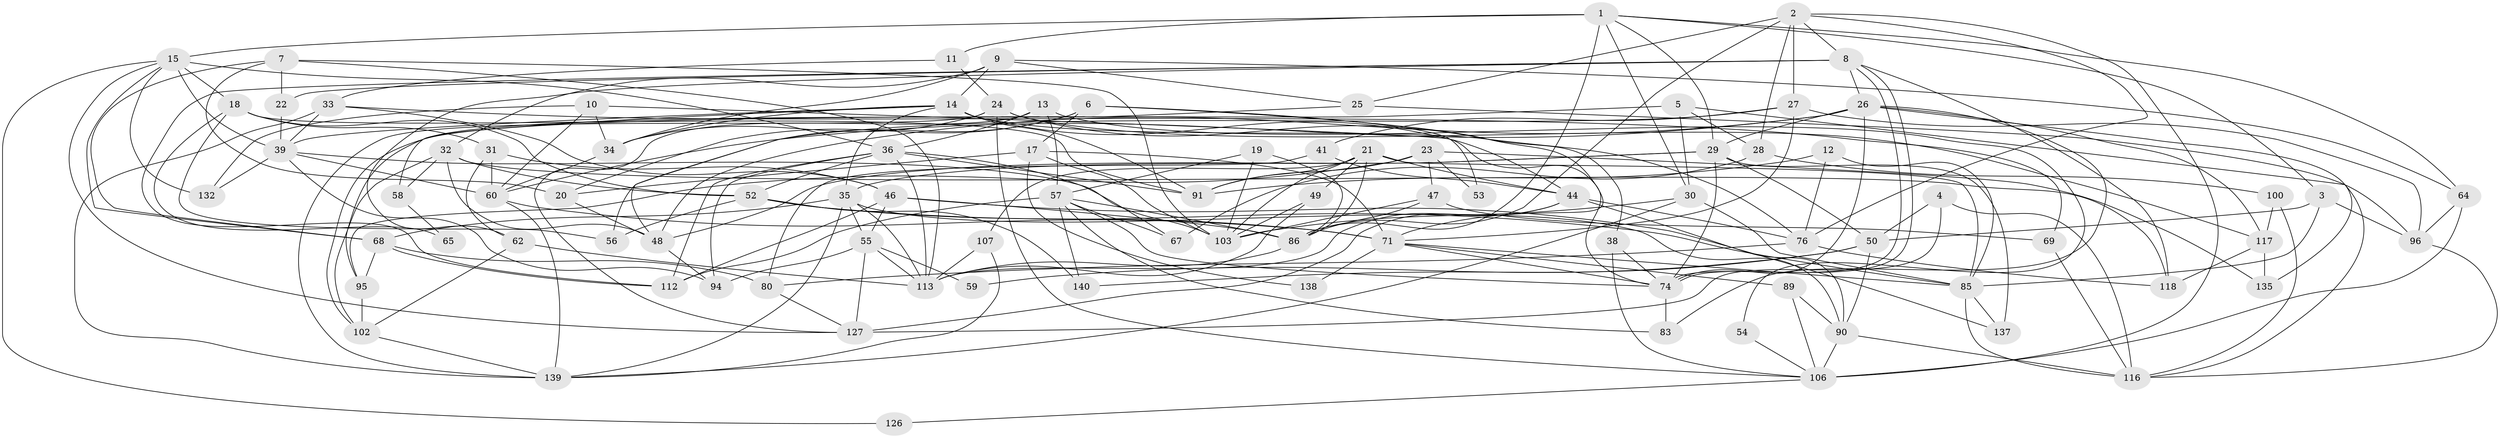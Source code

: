 // original degree distribution, {6: 0.08391608391608392, 3: 0.3146853146853147, 4: 0.2937062937062937, 7: 0.03496503496503497, 5: 0.18181818181818182, 2: 0.08391608391608392, 8: 0.006993006993006993}
// Generated by graph-tools (version 1.1) at 2025/11/02/27/25 16:11:20]
// undirected, 90 vertices, 227 edges
graph export_dot {
graph [start="1"]
  node [color=gray90,style=filled];
  1 [super="+122"];
  2 [super="+40"];
  3 [super="+136"];
  4;
  5 [super="+43"];
  6 [super="+66"];
  7 [super="+93"];
  8 [super="+82"];
  9 [super="+79"];
  10 [super="+72"];
  11;
  12;
  13 [super="+125"];
  14 [super="+51"];
  15 [super="+16"];
  17 [super="+88"];
  18;
  19;
  20;
  21 [super="+105"];
  22;
  23 [super="+84"];
  24 [super="+120"];
  25;
  26 [super="+45"];
  27;
  28 [super="+119"];
  29 [super="+98"];
  30;
  31 [super="+81"];
  32 [super="+37"];
  33 [super="+61"];
  34;
  35 [super="+63"];
  36 [super="+97"];
  38 [super="+42"];
  39 [super="+104"];
  41;
  44 [super="+77"];
  46 [super="+78"];
  47;
  48 [super="+73"];
  49;
  50 [super="+70"];
  52 [super="+115"];
  53;
  54;
  55 [super="+99"];
  56 [super="+129"];
  57 [super="+114"];
  58;
  59;
  60 [super="+92"];
  62;
  64 [super="+111"];
  65;
  67;
  68 [super="+75"];
  69;
  71 [super="+131"];
  74 [super="+134"];
  76 [super="+87"];
  80;
  83;
  85 [super="+101"];
  86 [super="+121"];
  89;
  90 [super="+110"];
  91 [super="+109"];
  94;
  95 [super="+128"];
  96 [super="+108"];
  100;
  102 [super="+142"];
  103 [super="+123"];
  106 [super="+143"];
  107;
  112 [super="+130"];
  113 [super="+133"];
  116 [super="+124"];
  117;
  118;
  126;
  127;
  132;
  135;
  137;
  138;
  139 [super="+141"];
  140;
  1 -- 3;
  1 -- 11;
  1 -- 30;
  1 -- 86;
  1 -- 64;
  1 -- 29;
  1 -- 15 [weight=2];
  2 -- 28;
  2 -- 8;
  2 -- 25;
  2 -- 76;
  2 -- 27;
  2 -- 106;
  2 -- 86;
  3 -- 50;
  3 -- 96;
  3 -- 85;
  4 -- 116;
  4 -- 127;
  4 -- 50;
  5 -- 30;
  5 -- 102;
  5 -- 28;
  5 -- 116;
  6 -- 71;
  6 -- 20;
  6 -- 48 [weight=2];
  6 -- 17;
  6 -- 53;
  7 -- 20;
  7 -- 113;
  7 -- 103;
  7 -- 22;
  7 -- 68;
  8 -- 74;
  8 -- 74;
  8 -- 22;
  8 -- 112;
  8 -- 26;
  8 -- 118;
  8 -- 62;
  9 -- 34;
  9 -- 25;
  9 -- 64;
  9 -- 14;
  9 -- 32;
  10 -- 34;
  10 -- 132;
  10 -- 74;
  10 -- 60;
  11 -- 33;
  11 -- 24;
  12 -- 76;
  12 -- 85;
  12 -- 91;
  13 -- 127;
  13 -- 54;
  13 -- 57;
  13 -- 36;
  14 -- 91;
  14 -- 34;
  14 -- 58;
  14 -- 76;
  14 -- 39;
  14 -- 44;
  14 -- 35;
  15 -- 39;
  15 -- 68;
  15 -- 127;
  15 -- 18;
  15 -- 132;
  15 -- 36;
  15 -- 126;
  17 -- 20;
  17 -- 138;
  17 -- 71;
  17 -- 103;
  18 -- 65;
  18 -- 56;
  18 -- 52;
  18 -- 91;
  18 -- 31;
  19 -- 103;
  19 -- 86;
  19 -- 57;
  20 -- 48;
  21 -- 107;
  21 -- 85;
  21 -- 49;
  21 -- 103;
  21 -- 91;
  21 -- 44;
  21 -- 86;
  22 -- 39;
  23 -- 47;
  23 -- 91;
  23 -- 135;
  23 -- 53;
  23 -- 95;
  24 -- 34;
  24 -- 117;
  24 -- 139;
  24 -- 38;
  24 -- 106;
  25 -- 96;
  25 -- 95;
  26 -- 135;
  26 -- 29;
  26 -- 60;
  26 -- 48;
  26 -- 83;
  26 -- 74;
  26 -- 117;
  27 -- 41;
  27 -- 56;
  27 -- 71;
  27 -- 96;
  28 -- 67;
  28 -- 100;
  29 -- 35;
  29 -- 137;
  29 -- 48;
  29 -- 74;
  29 -- 50;
  30 -- 139;
  30 -- 85;
  30 -- 103;
  31 -- 46 [weight=2];
  31 -- 62;
  31 -- 60;
  32 -- 118;
  32 -- 102;
  32 -- 58;
  32 -- 52;
  32 -- 48;
  33 -- 46;
  33 -- 69;
  33 -- 139;
  33 -- 39;
  34 -- 60;
  35 -- 139;
  35 -- 55;
  35 -- 113;
  35 -- 68;
  35 -- 90;
  36 -- 112;
  36 -- 113;
  36 -- 67;
  36 -- 52;
  36 -- 94;
  36 -- 91;
  38 -- 74;
  38 -- 106;
  39 -- 132;
  39 -- 103;
  39 -- 94;
  39 -- 60;
  41 -- 80;
  41 -- 44;
  44 -- 127;
  44 -- 76;
  44 -- 113;
  44 -- 90;
  46 -- 86;
  46 -- 137;
  46 -- 112;
  46 -- 55;
  47 -- 86;
  47 -- 103;
  47 -- 69;
  48 -- 94;
  49 -- 113;
  49 -- 103;
  50 -- 59;
  50 -- 90;
  50 -- 140;
  52 -- 56;
  52 -- 71;
  52 -- 140;
  52 -- 85;
  54 -- 106;
  55 -- 113;
  55 -- 127;
  55 -- 59;
  55 -- 94;
  57 -- 67;
  57 -- 83;
  57 -- 112;
  57 -- 140;
  57 -- 86;
  57 -- 74;
  58 -- 65;
  60 -- 139;
  60 -- 71;
  62 -- 102;
  62 -- 113;
  64 -- 106 [weight=3];
  64 -- 96;
  68 -- 112;
  68 -- 80;
  68 -- 95 [weight=2];
  69 -- 116;
  71 -- 85;
  71 -- 138;
  71 -- 89;
  71 -- 74;
  74 -- 83;
  76 -- 118;
  76 -- 80;
  80 -- 127;
  85 -- 116;
  85 -- 137;
  86 -- 113;
  89 -- 106;
  89 -- 90;
  90 -- 106;
  90 -- 116;
  95 -- 102;
  96 -- 116;
  100 -- 117;
  100 -- 116;
  102 -- 139;
  106 -- 126;
  107 -- 113;
  107 -- 139;
  117 -- 118;
  117 -- 135;
}
